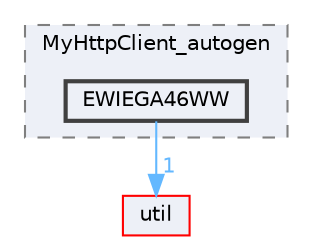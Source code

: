 digraph "EWIEGA46WW"
{
 // LATEX_PDF_SIZE
  bgcolor="transparent";
  edge [fontname=Helvetica,fontsize=10,labelfontname=Helvetica,labelfontsize=10];
  node [fontname=Helvetica,fontsize=10,shape=box,height=0.2,width=0.4];
  compound=true
  subgraph clusterdir_15f0738e5ab6c59eb7ada3ab57e65ec2 {
    graph [ bgcolor="#edf0f7", pencolor="grey50", label="MyHttpClient_autogen", fontname=Helvetica,fontsize=10 style="filled,dashed", URL="dir_15f0738e5ab6c59eb7ada3ab57e65ec2.html",tooltip=""]
  dir_18c5e6b3f86544d5cfe6a6f981378671 [label="EWIEGA46WW", fillcolor="#edf0f7", color="grey25", style="filled,bold", URL="dir_18c5e6b3f86544d5cfe6a6f981378671.html",tooltip=""];
  }
  dir_23ec12649285f9fabf3a6b7380226c28 [label="util", fillcolor="#edf0f7", color="red", style="filled", URL="dir_23ec12649285f9fabf3a6b7380226c28.html",tooltip=""];
  dir_18c5e6b3f86544d5cfe6a6f981378671->dir_23ec12649285f9fabf3a6b7380226c28 [headlabel="1", labeldistance=1.5 headhref="dir_000119_000357.html" href="dir_000119_000357.html" color="steelblue1" fontcolor="steelblue1"];
}
